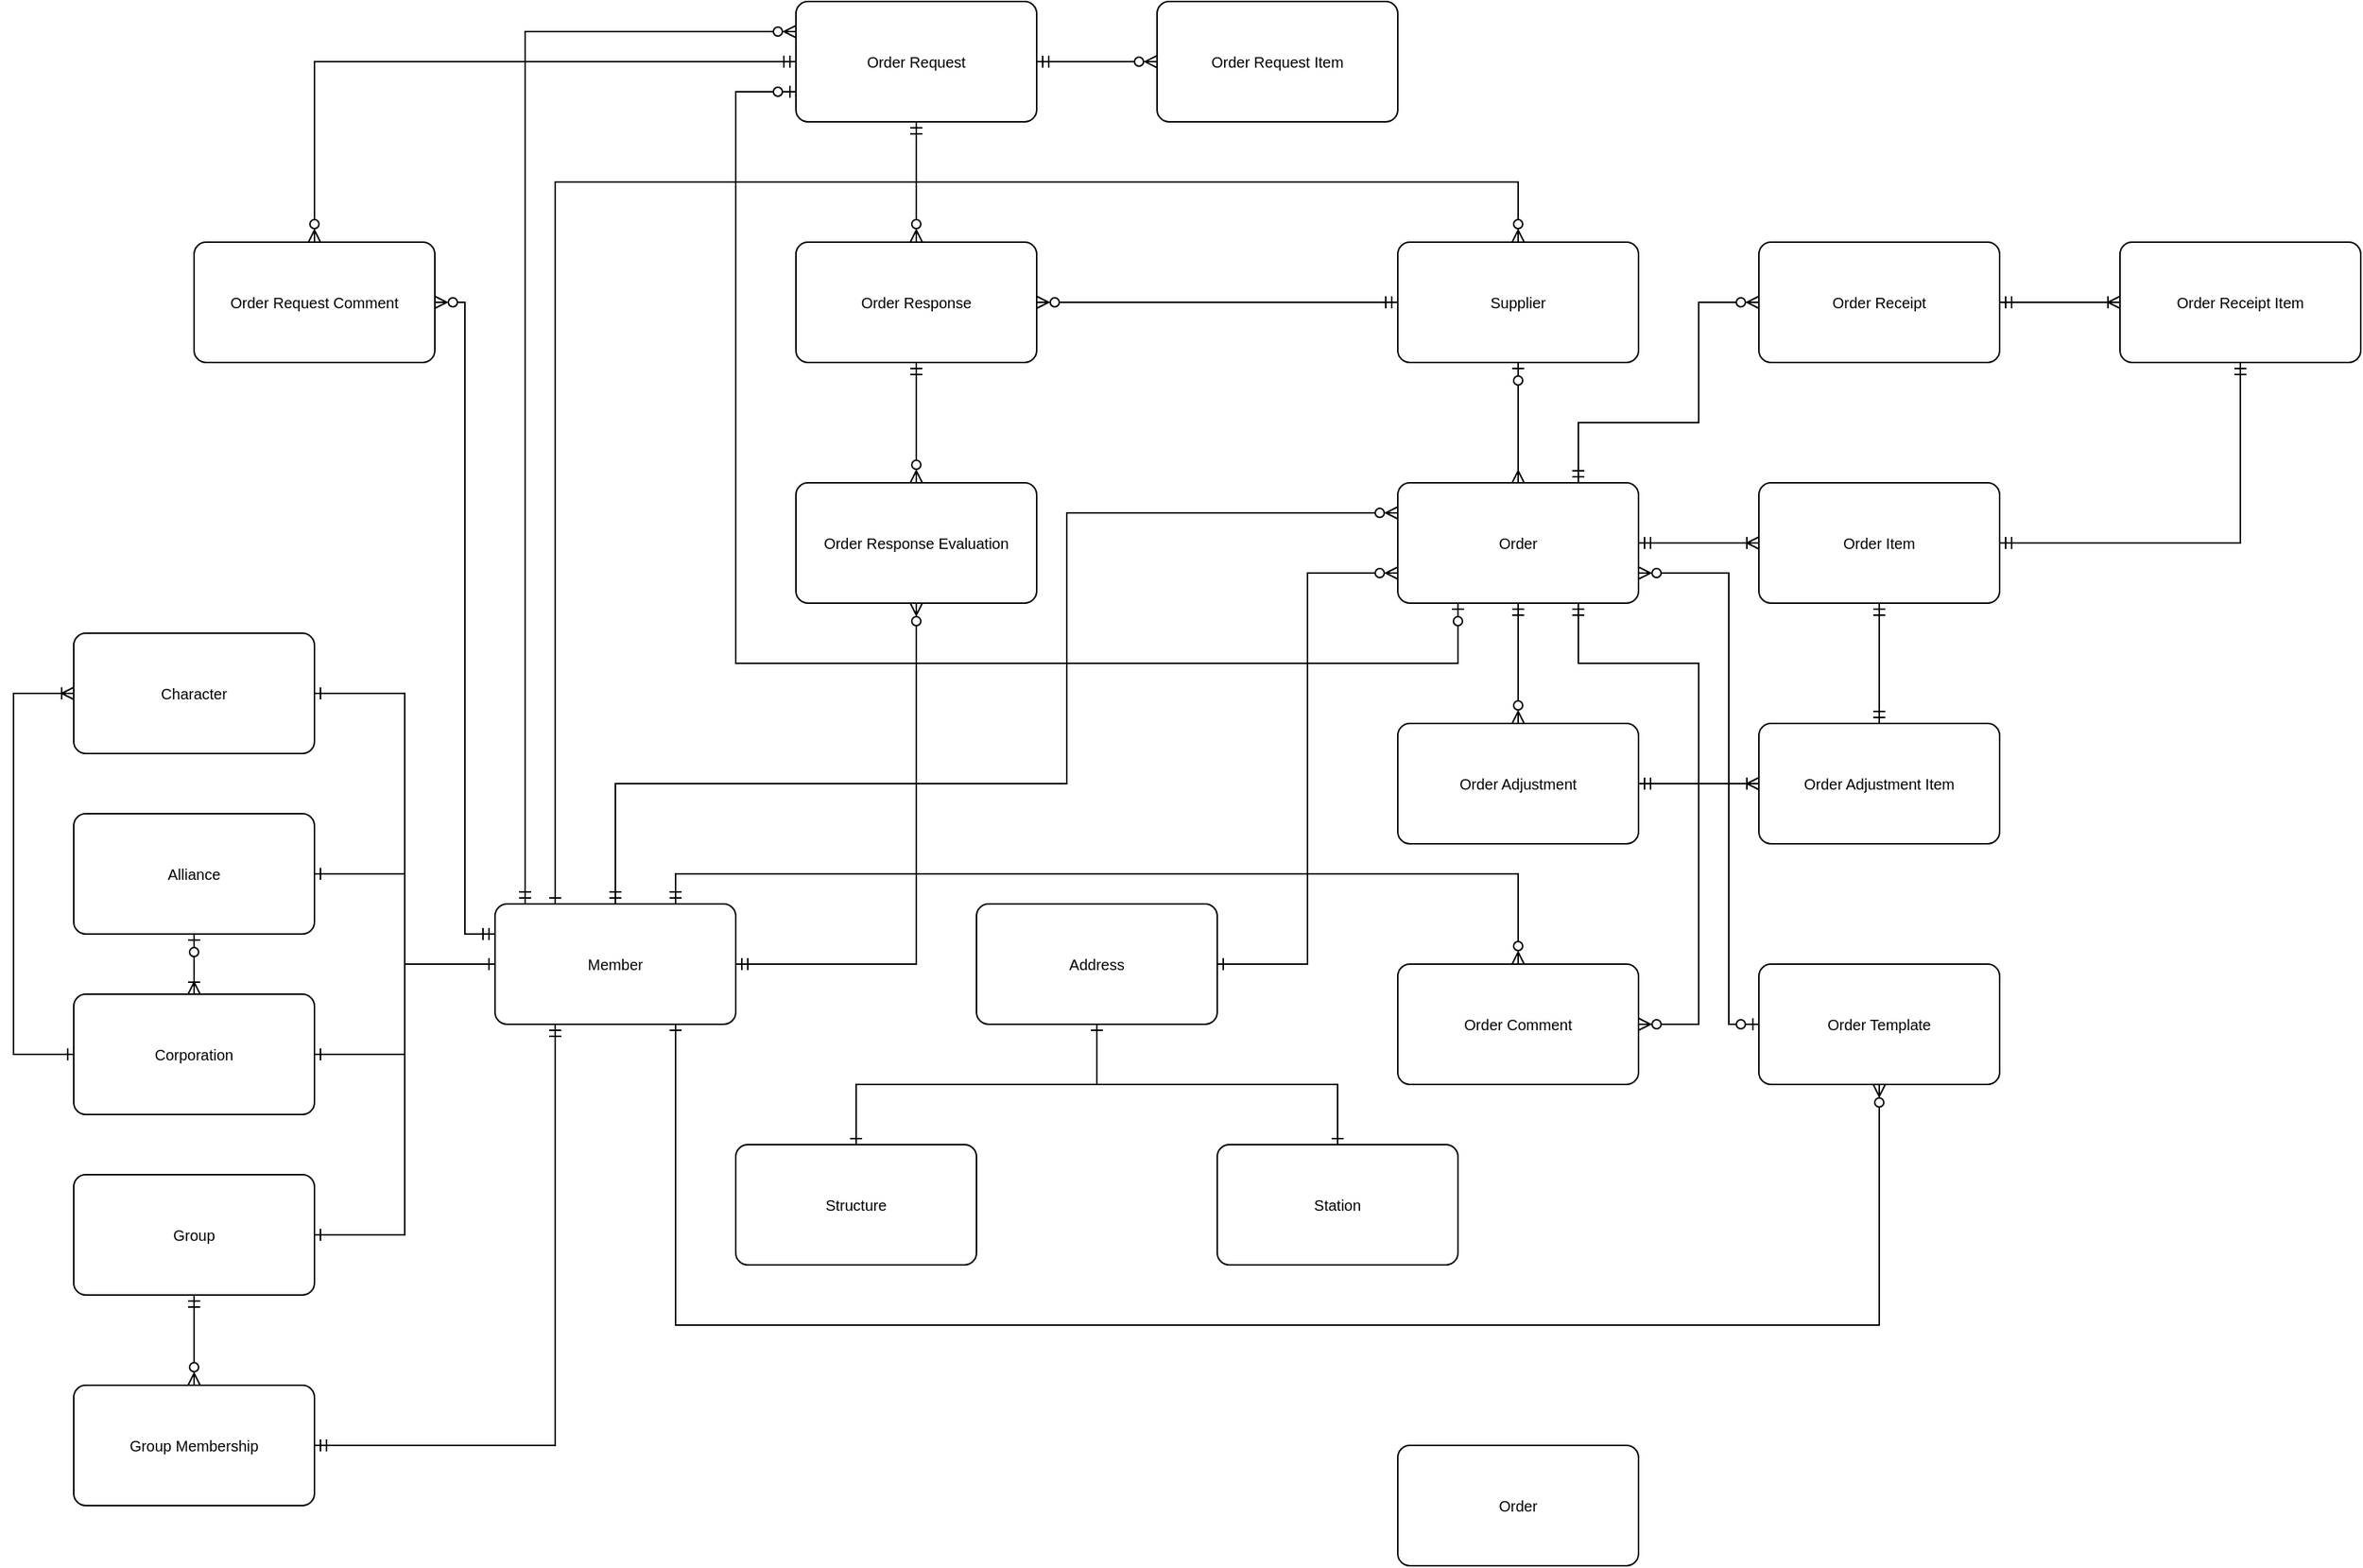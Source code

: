 <mxfile version="18.0.7" type="github">
  <diagram id="UPXCaPIzLLvnlWZZlY-7" name="Page-1">
    <mxGraphModel dx="2076" dy="1104" grid="1" gridSize="10" guides="1" tooltips="1" connect="1" arrows="1" fold="1" page="1" pageScale="1" pageWidth="850" pageHeight="1100" math="0" shadow="0">
      <root>
        <mxCell id="0" />
        <mxCell id="1" parent="0" />
        <mxCell id="CTiRFfsjw4jbH4-1-Eue-14" style="edgeStyle=orthogonalEdgeStyle;rounded=0;orthogonalLoop=1;jettySize=auto;html=1;fontSize=10;endArrow=ERzeroToOne;endFill=0;startArrow=ERmany;startFill=0;" edge="1" parent="1" source="CTiRFfsjw4jbH4-1-Eue-1" target="CTiRFfsjw4jbH4-1-Eue-13">
          <mxGeometry relative="1" as="geometry" />
        </mxCell>
        <mxCell id="CTiRFfsjw4jbH4-1-Eue-15" style="edgeStyle=orthogonalEdgeStyle;rounded=0;orthogonalLoop=1;jettySize=auto;html=1;fontSize=10;endArrow=ERoneToMany;endFill=0;startArrow=ERmandOne;startFill=0;" edge="1" parent="1" source="CTiRFfsjw4jbH4-1-Eue-1" target="CTiRFfsjw4jbH4-1-Eue-6">
          <mxGeometry relative="1" as="geometry" />
        </mxCell>
        <mxCell id="CTiRFfsjw4jbH4-1-Eue-16" style="edgeStyle=orthogonalEdgeStyle;rounded=0;orthogonalLoop=1;jettySize=auto;html=1;fontSize=10;endArrow=ERzeroToMany;endFill=0;startArrow=ERmandOne;startFill=0;" edge="1" parent="1" source="CTiRFfsjw4jbH4-1-Eue-1" target="CTiRFfsjw4jbH4-1-Eue-7">
          <mxGeometry relative="1" as="geometry" />
        </mxCell>
        <mxCell id="CTiRFfsjw4jbH4-1-Eue-27" style="edgeStyle=orthogonalEdgeStyle;rounded=0;orthogonalLoop=1;jettySize=auto;html=1;entryX=0;entryY=0.5;entryDx=0;entryDy=0;fontSize=10;endArrow=ERzeroToMany;endFill=0;startArrow=ERmandOne;startFill=0;" edge="1" parent="1" source="CTiRFfsjw4jbH4-1-Eue-1" target="CTiRFfsjw4jbH4-1-Eue-25">
          <mxGeometry relative="1" as="geometry">
            <Array as="points">
              <mxPoint x="400" y="320" />
              <mxPoint x="480" y="320" />
              <mxPoint x="480" y="240" />
            </Array>
          </mxGeometry>
        </mxCell>
        <mxCell id="CTiRFfsjw4jbH4-1-Eue-64" style="edgeStyle=orthogonalEdgeStyle;rounded=0;orthogonalLoop=1;jettySize=auto;html=1;fontSize=10;startArrow=ERmandOne;startFill=0;endArrow=ERzeroToMany;endFill=0;" edge="1" parent="1" source="CTiRFfsjw4jbH4-1-Eue-1" target="CTiRFfsjw4jbH4-1-Eue-63">
          <mxGeometry relative="1" as="geometry">
            <Array as="points">
              <mxPoint x="400" y="480" />
              <mxPoint x="480" y="480" />
              <mxPoint x="480" y="720" />
            </Array>
          </mxGeometry>
        </mxCell>
        <mxCell id="CTiRFfsjw4jbH4-1-Eue-1" value="Order" style="rounded=1;arcSize=10;whiteSpace=wrap;html=1;align=center;fontSize=10;" vertex="1" parent="1">
          <mxGeometry x="280" y="360" width="160" height="80" as="geometry" />
        </mxCell>
        <mxCell id="CTiRFfsjw4jbH4-1-Eue-6" value="Order Item" style="rounded=1;arcSize=10;whiteSpace=wrap;html=1;align=center;fontSize=10;" vertex="1" parent="1">
          <mxGeometry x="520" y="360" width="160" height="80" as="geometry" />
        </mxCell>
        <mxCell id="CTiRFfsjw4jbH4-1-Eue-17" style="edgeStyle=orthogonalEdgeStyle;rounded=0;orthogonalLoop=1;jettySize=auto;html=1;fontSize=10;endArrow=ERoneToMany;endFill=0;startArrow=ERmandOne;startFill=0;" edge="1" parent="1" source="CTiRFfsjw4jbH4-1-Eue-7" target="CTiRFfsjw4jbH4-1-Eue-8">
          <mxGeometry relative="1" as="geometry" />
        </mxCell>
        <mxCell id="CTiRFfsjw4jbH4-1-Eue-7" value="Order Adjustment" style="rounded=1;arcSize=10;whiteSpace=wrap;html=1;align=center;fontSize=10;" vertex="1" parent="1">
          <mxGeometry x="280" y="520" width="160" height="80" as="geometry" />
        </mxCell>
        <mxCell id="CTiRFfsjw4jbH4-1-Eue-18" style="edgeStyle=orthogonalEdgeStyle;rounded=0;orthogonalLoop=1;jettySize=auto;html=1;fontSize=10;endArrow=ERmandOne;endFill=0;startArrow=ERmandOne;startFill=0;" edge="1" parent="1" source="CTiRFfsjw4jbH4-1-Eue-8" target="CTiRFfsjw4jbH4-1-Eue-6">
          <mxGeometry relative="1" as="geometry" />
        </mxCell>
        <mxCell id="CTiRFfsjw4jbH4-1-Eue-8" value="Order Adjustment Item" style="rounded=1;arcSize=10;whiteSpace=wrap;html=1;align=center;fontSize=10;" vertex="1" parent="1">
          <mxGeometry x="520" y="520" width="160" height="80" as="geometry" />
        </mxCell>
        <mxCell id="CTiRFfsjw4jbH4-1-Eue-21" style="edgeStyle=orthogonalEdgeStyle;rounded=0;orthogonalLoop=1;jettySize=auto;html=1;fontSize=10;endArrow=ERzeroToMany;endFill=0;startArrow=ERmandOne;startFill=0;" edge="1" parent="1" source="CTiRFfsjw4jbH4-1-Eue-9" target="CTiRFfsjw4jbH4-1-Eue-11">
          <mxGeometry relative="1" as="geometry" />
        </mxCell>
        <mxCell id="CTiRFfsjw4jbH4-1-Eue-23" style="edgeStyle=orthogonalEdgeStyle;rounded=0;orthogonalLoop=1;jettySize=auto;html=1;entryX=0.25;entryY=1;entryDx=0;entryDy=0;fontSize=10;endArrow=ERzeroToOne;endFill=0;startArrow=ERzeroToOne;startFill=0;" edge="1" parent="1" source="CTiRFfsjw4jbH4-1-Eue-9" target="CTiRFfsjw4jbH4-1-Eue-1">
          <mxGeometry relative="1" as="geometry">
            <Array as="points">
              <mxPoint x="-160" y="100" />
              <mxPoint x="-160" y="480" />
              <mxPoint x="320" y="480" />
            </Array>
          </mxGeometry>
        </mxCell>
        <mxCell id="CTiRFfsjw4jbH4-1-Eue-24" style="edgeStyle=orthogonalEdgeStyle;rounded=0;orthogonalLoop=1;jettySize=auto;html=1;fontSize=10;endArrow=ERzeroToMany;endFill=0;startArrow=ERmandOne;startFill=0;" edge="1" parent="1" source="CTiRFfsjw4jbH4-1-Eue-9" target="CTiRFfsjw4jbH4-1-Eue-10">
          <mxGeometry relative="1" as="geometry" />
        </mxCell>
        <mxCell id="CTiRFfsjw4jbH4-1-Eue-61" style="edgeStyle=orthogonalEdgeStyle;rounded=0;orthogonalLoop=1;jettySize=auto;html=1;fontSize=10;startArrow=ERmandOne;startFill=0;endArrow=ERzeroToMany;endFill=0;" edge="1" parent="1" source="CTiRFfsjw4jbH4-1-Eue-9" target="CTiRFfsjw4jbH4-1-Eue-60">
          <mxGeometry relative="1" as="geometry" />
        </mxCell>
        <mxCell id="CTiRFfsjw4jbH4-1-Eue-9" value="Order Request" style="rounded=1;arcSize=10;whiteSpace=wrap;html=1;align=center;fontSize=10;" vertex="1" parent="1">
          <mxGeometry x="-120" y="40" width="160" height="80" as="geometry" />
        </mxCell>
        <mxCell id="CTiRFfsjw4jbH4-1-Eue-10" value="Order Request Item" style="rounded=1;arcSize=10;whiteSpace=wrap;html=1;align=center;fontSize=10;" vertex="1" parent="1">
          <mxGeometry x="120" y="40" width="160" height="80" as="geometry" />
        </mxCell>
        <mxCell id="CTiRFfsjw4jbH4-1-Eue-20" style="edgeStyle=orthogonalEdgeStyle;rounded=0;orthogonalLoop=1;jettySize=auto;html=1;fontSize=10;endArrow=ERzeroToMany;endFill=0;startArrow=ERmandOne;startFill=0;" edge="1" parent="1" source="CTiRFfsjw4jbH4-1-Eue-11" target="CTiRFfsjw4jbH4-1-Eue-12">
          <mxGeometry relative="1" as="geometry" />
        </mxCell>
        <mxCell id="CTiRFfsjw4jbH4-1-Eue-11" value="Order Response" style="rounded=1;arcSize=10;whiteSpace=wrap;html=1;align=center;fontSize=10;" vertex="1" parent="1">
          <mxGeometry x="-120" y="200" width="160" height="80" as="geometry" />
        </mxCell>
        <mxCell id="CTiRFfsjw4jbH4-1-Eue-12" value="Order Response Evaluation" style="rounded=1;arcSize=10;whiteSpace=wrap;html=1;align=center;fontSize=10;" vertex="1" parent="1">
          <mxGeometry x="-120" y="360" width="160" height="80" as="geometry" />
        </mxCell>
        <mxCell id="CTiRFfsjw4jbH4-1-Eue-22" style="edgeStyle=orthogonalEdgeStyle;rounded=0;orthogonalLoop=1;jettySize=auto;html=1;fontSize=10;endArrow=ERzeroToMany;endFill=0;startArrow=ERmandOne;startFill=0;" edge="1" parent="1" source="CTiRFfsjw4jbH4-1-Eue-13" target="CTiRFfsjw4jbH4-1-Eue-11">
          <mxGeometry relative="1" as="geometry" />
        </mxCell>
        <mxCell id="CTiRFfsjw4jbH4-1-Eue-43" style="edgeStyle=orthogonalEdgeStyle;rounded=0;orthogonalLoop=1;jettySize=auto;html=1;fontSize=10;startArrow=ERzeroToMany;startFill=0;endArrow=ERone;endFill=0;" edge="1" parent="1" source="CTiRFfsjw4jbH4-1-Eue-13" target="CTiRFfsjw4jbH4-1-Eue-34">
          <mxGeometry relative="1" as="geometry">
            <Array as="points">
              <mxPoint x="360" y="160" />
              <mxPoint x="-280" y="160" />
            </Array>
          </mxGeometry>
        </mxCell>
        <mxCell id="CTiRFfsjw4jbH4-1-Eue-13" value="Supplier" style="rounded=1;arcSize=10;whiteSpace=wrap;html=1;align=center;fontSize=10;" vertex="1" parent="1">
          <mxGeometry x="280" y="200" width="160" height="80" as="geometry" />
        </mxCell>
        <mxCell id="CTiRFfsjw4jbH4-1-Eue-36" style="edgeStyle=orthogonalEdgeStyle;rounded=0;orthogonalLoop=1;jettySize=auto;html=1;fontSize=10;startArrow=ERmandOne;startFill=0;endArrow=ERoneToMany;endFill=0;" edge="1" parent="1" source="CTiRFfsjw4jbH4-1-Eue-25" target="CTiRFfsjw4jbH4-1-Eue-35">
          <mxGeometry relative="1" as="geometry" />
        </mxCell>
        <mxCell id="CTiRFfsjw4jbH4-1-Eue-25" value="Order Receipt" style="rounded=1;arcSize=10;whiteSpace=wrap;html=1;align=center;fontSize=10;" vertex="1" parent="1">
          <mxGeometry x="520" y="200" width="160" height="80" as="geometry" />
        </mxCell>
        <mxCell id="CTiRFfsjw4jbH4-1-Eue-31" style="edgeStyle=orthogonalEdgeStyle;rounded=0;orthogonalLoop=1;jettySize=auto;html=1;entryX=0;entryY=0.75;entryDx=0;entryDy=0;fontSize=10;endArrow=ERzeroToMany;endFill=0;startArrow=ERone;startFill=0;" edge="1" parent="1" source="CTiRFfsjw4jbH4-1-Eue-30" target="CTiRFfsjw4jbH4-1-Eue-1">
          <mxGeometry relative="1" as="geometry" />
        </mxCell>
        <mxCell id="CTiRFfsjw4jbH4-1-Eue-30" value="Address" style="rounded=1;arcSize=10;whiteSpace=wrap;html=1;align=center;fontSize=10;" vertex="1" parent="1">
          <mxGeometry y="640" width="160" height="80" as="geometry" />
        </mxCell>
        <mxCell id="CTiRFfsjw4jbH4-1-Eue-41" style="edgeStyle=orthogonalEdgeStyle;rounded=0;orthogonalLoop=1;jettySize=auto;html=1;fontSize=10;startArrow=ERone;startFill=0;endArrow=ERone;endFill=0;" edge="1" parent="1" source="CTiRFfsjw4jbH4-1-Eue-32">
          <mxGeometry relative="1" as="geometry">
            <mxPoint x="80" y="720" as="targetPoint" />
            <Array as="points">
              <mxPoint x="-80" y="760" />
              <mxPoint x="80" y="760" />
              <mxPoint x="80" y="720" />
            </Array>
          </mxGeometry>
        </mxCell>
        <mxCell id="CTiRFfsjw4jbH4-1-Eue-32" value="Structure" style="rounded=1;arcSize=10;whiteSpace=wrap;html=1;align=center;fontSize=10;" vertex="1" parent="1">
          <mxGeometry x="-160" y="800" width="160" height="80" as="geometry" />
        </mxCell>
        <mxCell id="CTiRFfsjw4jbH4-1-Eue-42" style="edgeStyle=orthogonalEdgeStyle;rounded=0;orthogonalLoop=1;jettySize=auto;html=1;entryX=0.5;entryY=1;entryDx=0;entryDy=0;fontSize=10;startArrow=ERone;startFill=0;endArrow=ERone;endFill=0;" edge="1" parent="1" source="CTiRFfsjw4jbH4-1-Eue-33" target="CTiRFfsjw4jbH4-1-Eue-30">
          <mxGeometry relative="1" as="geometry" />
        </mxCell>
        <mxCell id="CTiRFfsjw4jbH4-1-Eue-33" value="Station" style="rounded=1;arcSize=10;whiteSpace=wrap;html=1;align=center;fontSize=10;" vertex="1" parent="1">
          <mxGeometry x="160" y="800" width="160" height="80" as="geometry" />
        </mxCell>
        <mxCell id="CTiRFfsjw4jbH4-1-Eue-38" style="edgeStyle=orthogonalEdgeStyle;rounded=0;orthogonalLoop=1;jettySize=auto;html=1;fontSize=10;startArrow=ERmandOne;startFill=0;endArrow=ERzeroToMany;endFill=0;" edge="1" parent="1" source="CTiRFfsjw4jbH4-1-Eue-34" target="CTiRFfsjw4jbH4-1-Eue-12">
          <mxGeometry relative="1" as="geometry" />
        </mxCell>
        <mxCell id="CTiRFfsjw4jbH4-1-Eue-39" style="edgeStyle=orthogonalEdgeStyle;rounded=0;orthogonalLoop=1;jettySize=auto;html=1;entryX=0;entryY=0.25;entryDx=0;entryDy=0;fontSize=10;startArrow=ERmandOne;startFill=0;endArrow=ERzeroToMany;endFill=0;" edge="1" parent="1" source="CTiRFfsjw4jbH4-1-Eue-34" target="CTiRFfsjw4jbH4-1-Eue-1">
          <mxGeometry relative="1" as="geometry">
            <Array as="points">
              <mxPoint x="-240" y="560" />
              <mxPoint x="60" y="560" />
              <mxPoint x="60" y="380" />
            </Array>
          </mxGeometry>
        </mxCell>
        <mxCell id="CTiRFfsjw4jbH4-1-Eue-45" style="edgeStyle=orthogonalEdgeStyle;rounded=0;orthogonalLoop=1;jettySize=auto;html=1;entryX=0;entryY=0.25;entryDx=0;entryDy=0;fontSize=10;startArrow=ERmandOne;startFill=0;endArrow=ERzeroToMany;endFill=0;" edge="1" parent="1" source="CTiRFfsjw4jbH4-1-Eue-34" target="CTiRFfsjw4jbH4-1-Eue-9">
          <mxGeometry relative="1" as="geometry">
            <Array as="points">
              <mxPoint x="-300" y="60" />
            </Array>
          </mxGeometry>
        </mxCell>
        <mxCell id="CTiRFfsjw4jbH4-1-Eue-62" style="edgeStyle=orthogonalEdgeStyle;rounded=0;orthogonalLoop=1;jettySize=auto;html=1;fontSize=10;startArrow=ERmandOne;startFill=0;endArrow=ERzeroToMany;endFill=0;" edge="1" parent="1" source="CTiRFfsjw4jbH4-1-Eue-34" target="CTiRFfsjw4jbH4-1-Eue-60">
          <mxGeometry relative="1" as="geometry">
            <Array as="points">
              <mxPoint x="-340" y="660" />
              <mxPoint x="-340" y="240" />
            </Array>
          </mxGeometry>
        </mxCell>
        <mxCell id="CTiRFfsjw4jbH4-1-Eue-68" style="edgeStyle=orthogonalEdgeStyle;rounded=0;orthogonalLoop=1;jettySize=auto;html=1;entryX=0.5;entryY=1;entryDx=0;entryDy=0;fontSize=10;startArrow=ERone;startFill=0;endArrow=ERzeroToMany;endFill=0;" edge="1" parent="1" source="CTiRFfsjw4jbH4-1-Eue-34" target="CTiRFfsjw4jbH4-1-Eue-66">
          <mxGeometry relative="1" as="geometry">
            <Array as="points">
              <mxPoint x="-200" y="920" />
              <mxPoint x="600" y="920" />
            </Array>
          </mxGeometry>
        </mxCell>
        <mxCell id="CTiRFfsjw4jbH4-1-Eue-34" value="Member" style="rounded=1;arcSize=10;whiteSpace=wrap;html=1;align=center;fontSize=10;" vertex="1" parent="1">
          <mxGeometry x="-320" y="640" width="160" height="80" as="geometry" />
        </mxCell>
        <mxCell id="CTiRFfsjw4jbH4-1-Eue-37" style="edgeStyle=orthogonalEdgeStyle;rounded=0;orthogonalLoop=1;jettySize=auto;html=1;fontSize=10;startArrow=ERmandOne;startFill=0;endArrow=ERmandOne;endFill=0;" edge="1" parent="1" source="CTiRFfsjw4jbH4-1-Eue-35" target="CTiRFfsjw4jbH4-1-Eue-6">
          <mxGeometry relative="1" as="geometry">
            <Array as="points">
              <mxPoint x="840" y="400" />
            </Array>
          </mxGeometry>
        </mxCell>
        <mxCell id="CTiRFfsjw4jbH4-1-Eue-35" value="Order Receipt Item" style="rounded=1;arcSize=10;whiteSpace=wrap;html=1;align=center;fontSize=10;" vertex="1" parent="1">
          <mxGeometry x="760" y="200" width="160" height="80" as="geometry" />
        </mxCell>
        <mxCell id="CTiRFfsjw4jbH4-1-Eue-50" style="edgeStyle=orthogonalEdgeStyle;rounded=0;orthogonalLoop=1;jettySize=auto;html=1;entryX=0;entryY=0.5;entryDx=0;entryDy=0;fontSize=10;startArrow=ERone;startFill=0;endArrow=ERone;endFill=0;" edge="1" parent="1" source="CTiRFfsjw4jbH4-1-Eue-46" target="CTiRFfsjw4jbH4-1-Eue-34">
          <mxGeometry relative="1" as="geometry" />
        </mxCell>
        <mxCell id="CTiRFfsjw4jbH4-1-Eue-57" style="edgeStyle=orthogonalEdgeStyle;rounded=0;orthogonalLoop=1;jettySize=auto;html=1;entryX=0;entryY=0.5;entryDx=0;entryDy=0;fontSize=10;startArrow=ERoneToMany;startFill=0;endArrow=ERone;endFill=0;" edge="1" parent="1" source="CTiRFfsjw4jbH4-1-Eue-46" target="CTiRFfsjw4jbH4-1-Eue-48">
          <mxGeometry relative="1" as="geometry">
            <Array as="points">
              <mxPoint x="-640" y="500" />
              <mxPoint x="-640" y="740" />
            </Array>
          </mxGeometry>
        </mxCell>
        <mxCell id="CTiRFfsjw4jbH4-1-Eue-46" value="Character" style="rounded=1;arcSize=10;whiteSpace=wrap;html=1;align=center;fontSize=10;" vertex="1" parent="1">
          <mxGeometry x="-600" y="460" width="160" height="80" as="geometry" />
        </mxCell>
        <mxCell id="CTiRFfsjw4jbH4-1-Eue-51" style="edgeStyle=orthogonalEdgeStyle;rounded=0;orthogonalLoop=1;jettySize=auto;html=1;fontSize=10;startArrow=ERone;startFill=0;endArrow=ERone;endFill=0;" edge="1" parent="1" source="CTiRFfsjw4jbH4-1-Eue-47" target="CTiRFfsjw4jbH4-1-Eue-34">
          <mxGeometry relative="1" as="geometry" />
        </mxCell>
        <mxCell id="CTiRFfsjw4jbH4-1-Eue-47" value="Alliance" style="rounded=1;arcSize=10;whiteSpace=wrap;html=1;align=center;fontSize=10;" vertex="1" parent="1">
          <mxGeometry x="-600" y="580" width="160" height="80" as="geometry" />
        </mxCell>
        <mxCell id="CTiRFfsjw4jbH4-1-Eue-52" style="edgeStyle=orthogonalEdgeStyle;rounded=0;orthogonalLoop=1;jettySize=auto;html=1;fontSize=10;startArrow=ERone;startFill=0;endArrow=ERone;endFill=0;" edge="1" parent="1" source="CTiRFfsjw4jbH4-1-Eue-48" target="CTiRFfsjw4jbH4-1-Eue-34">
          <mxGeometry relative="1" as="geometry" />
        </mxCell>
        <mxCell id="CTiRFfsjw4jbH4-1-Eue-58" style="edgeStyle=orthogonalEdgeStyle;rounded=0;orthogonalLoop=1;jettySize=auto;html=1;fontSize=10;startArrow=ERoneToMany;startFill=0;endArrow=ERzeroToOne;endFill=0;" edge="1" parent="1" source="CTiRFfsjw4jbH4-1-Eue-48" target="CTiRFfsjw4jbH4-1-Eue-47">
          <mxGeometry relative="1" as="geometry" />
        </mxCell>
        <mxCell id="CTiRFfsjw4jbH4-1-Eue-48" value="Corporation" style="rounded=1;arcSize=10;whiteSpace=wrap;html=1;align=center;fontSize=10;" vertex="1" parent="1">
          <mxGeometry x="-600" y="700" width="160" height="80" as="geometry" />
        </mxCell>
        <mxCell id="CTiRFfsjw4jbH4-1-Eue-53" style="edgeStyle=orthogonalEdgeStyle;rounded=0;orthogonalLoop=1;jettySize=auto;html=1;entryX=0;entryY=0.5;entryDx=0;entryDy=0;fontSize=10;startArrow=ERone;startFill=0;endArrow=ERone;endFill=0;" edge="1" parent="1" source="CTiRFfsjw4jbH4-1-Eue-49" target="CTiRFfsjw4jbH4-1-Eue-34">
          <mxGeometry relative="1" as="geometry" />
        </mxCell>
        <mxCell id="CTiRFfsjw4jbH4-1-Eue-55" style="edgeStyle=orthogonalEdgeStyle;rounded=0;orthogonalLoop=1;jettySize=auto;html=1;fontSize=10;startArrow=ERmandOne;startFill=0;endArrow=ERzeroToMany;endFill=0;" edge="1" parent="1" source="CTiRFfsjw4jbH4-1-Eue-49" target="CTiRFfsjw4jbH4-1-Eue-54">
          <mxGeometry relative="1" as="geometry" />
        </mxCell>
        <mxCell id="CTiRFfsjw4jbH4-1-Eue-49" value="Group" style="rounded=1;arcSize=10;whiteSpace=wrap;html=1;align=center;fontSize=10;" vertex="1" parent="1">
          <mxGeometry x="-600" y="820" width="160" height="80" as="geometry" />
        </mxCell>
        <mxCell id="CTiRFfsjw4jbH4-1-Eue-56" style="edgeStyle=orthogonalEdgeStyle;rounded=0;orthogonalLoop=1;jettySize=auto;html=1;fontSize=10;startArrow=ERmandOne;startFill=0;endArrow=ERmandOne;endFill=0;" edge="1" parent="1" source="CTiRFfsjw4jbH4-1-Eue-54" target="CTiRFfsjw4jbH4-1-Eue-34">
          <mxGeometry relative="1" as="geometry">
            <Array as="points">
              <mxPoint x="-280" y="1000" />
            </Array>
          </mxGeometry>
        </mxCell>
        <mxCell id="CTiRFfsjw4jbH4-1-Eue-54" value="Group Membership" style="rounded=1;arcSize=10;whiteSpace=wrap;html=1;align=center;fontSize=10;" vertex="1" parent="1">
          <mxGeometry x="-600" y="960" width="160" height="80" as="geometry" />
        </mxCell>
        <mxCell id="CTiRFfsjw4jbH4-1-Eue-60" value="Order Request Comment" style="rounded=1;arcSize=10;whiteSpace=wrap;html=1;align=center;fontSize=10;" vertex="1" parent="1">
          <mxGeometry x="-520" y="200" width="160" height="80" as="geometry" />
        </mxCell>
        <mxCell id="CTiRFfsjw4jbH4-1-Eue-65" style="edgeStyle=orthogonalEdgeStyle;rounded=0;orthogonalLoop=1;jettySize=auto;html=1;fontSize=10;startArrow=ERzeroToMany;startFill=0;endArrow=ERmandOne;endFill=0;" edge="1" parent="1" source="CTiRFfsjw4jbH4-1-Eue-63" target="CTiRFfsjw4jbH4-1-Eue-34">
          <mxGeometry relative="1" as="geometry">
            <Array as="points">
              <mxPoint x="360" y="620" />
              <mxPoint x="-200" y="620" />
            </Array>
          </mxGeometry>
        </mxCell>
        <mxCell id="CTiRFfsjw4jbH4-1-Eue-63" value="Order Comment" style="rounded=1;arcSize=10;whiteSpace=wrap;html=1;align=center;fontSize=10;" vertex="1" parent="1">
          <mxGeometry x="280" y="680" width="160" height="80" as="geometry" />
        </mxCell>
        <mxCell id="CTiRFfsjw4jbH4-1-Eue-67" style="edgeStyle=orthogonalEdgeStyle;rounded=0;orthogonalLoop=1;jettySize=auto;html=1;entryX=1;entryY=0.75;entryDx=0;entryDy=0;fontSize=10;startArrow=ERzeroToOne;startFill=0;endArrow=ERzeroToMany;endFill=0;" edge="1" parent="1" source="CTiRFfsjw4jbH4-1-Eue-66" target="CTiRFfsjw4jbH4-1-Eue-1">
          <mxGeometry relative="1" as="geometry">
            <Array as="points">
              <mxPoint x="500" y="720" />
              <mxPoint x="500" y="420" />
            </Array>
          </mxGeometry>
        </mxCell>
        <mxCell id="CTiRFfsjw4jbH4-1-Eue-66" value="Order Template" style="rounded=1;arcSize=10;whiteSpace=wrap;html=1;align=center;fontSize=10;" vertex="1" parent="1">
          <mxGeometry x="520" y="680" width="160" height="80" as="geometry" />
        </mxCell>
        <mxCell id="CTiRFfsjw4jbH4-1-Eue-69" value="Order" style="rounded=1;arcSize=10;whiteSpace=wrap;html=1;align=center;fontSize=10;" vertex="1" parent="1">
          <mxGeometry x="280" y="1000" width="160" height="80" as="geometry" />
        </mxCell>
      </root>
    </mxGraphModel>
  </diagram>
</mxfile>

